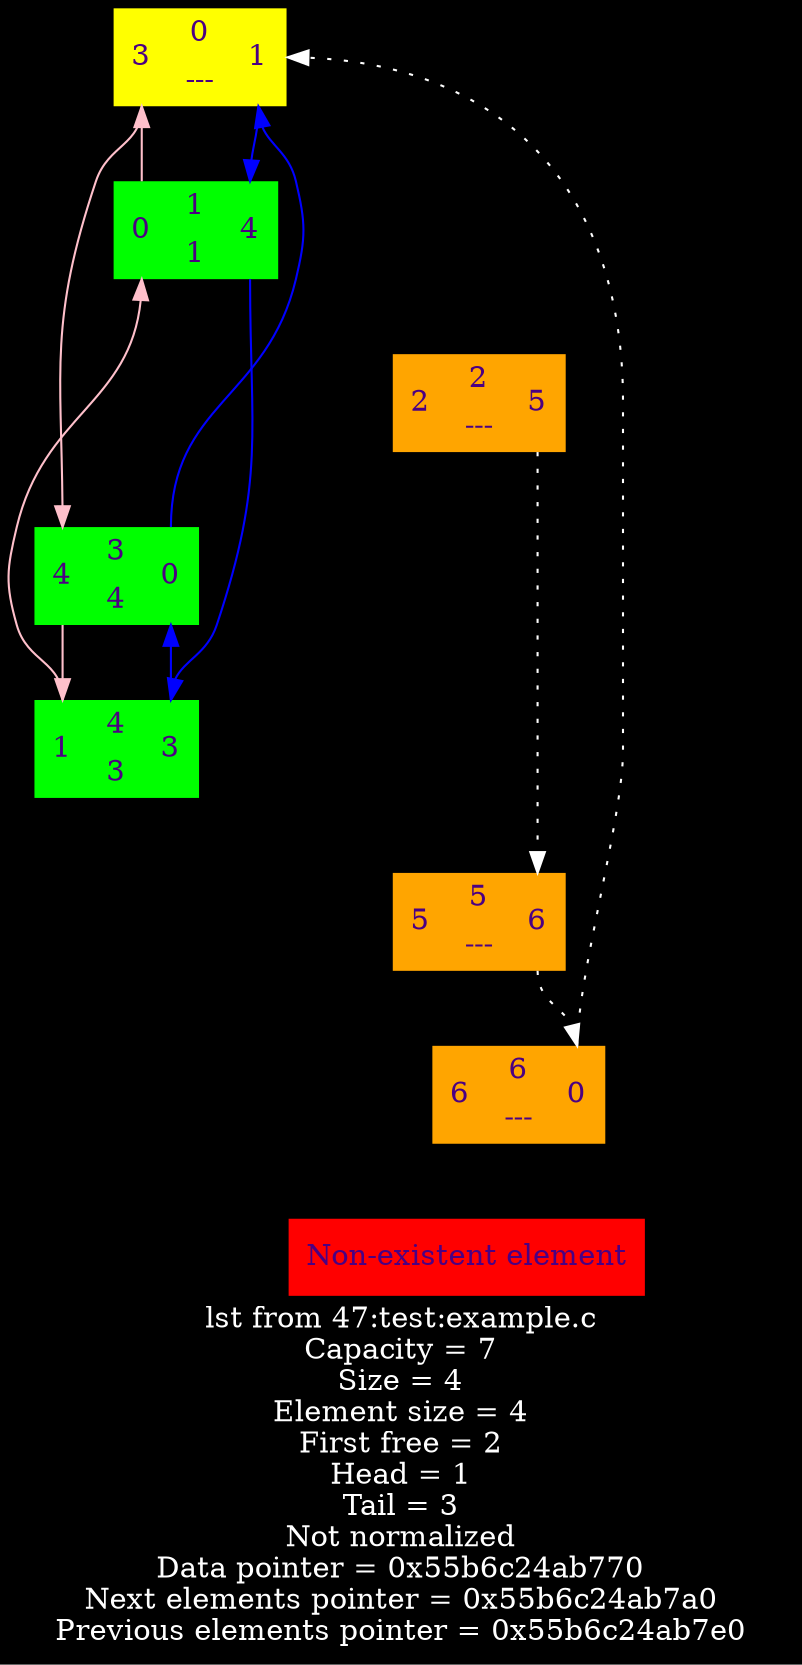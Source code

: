 digraph g {
	bgcolor = "black";
	node [color = "yellow", fontcolor = "indigo", style = "filled", shape = "record"];
	fontcolor = "white";
	label = "lst from 47:test:example.c\nCapacity = 7\nSize = 4\nElement size = 4\nFirst free = 2\nHead = 1\nTail = 3\nNot normalized\nData pointer = 0x55b6c24ab770\nNext elements pointer = 0x55b6c24ab7a0\nPrevious elements pointer = 0x55b6c24ab7e0";

	L0 [label = "<LP0> 3 | {0 | ---} | <LN0> 1"];
	L1 [color = "green",label = "<LP1> 0 | {1 | 1} | <LN1> 4"];
	L2 [color = "orange",label = "<LP2> 2 | {2 | ---} | <LN2> 5"];
	L3 [color = "green",label = "<LP3> 4 | {3 | 4} | <LN3> 0"];
	L4 [color = "green",label = "<LP4> 1 | {4 | 3} | <LN4> 3"];
	L5 [color = "orange",label = "<LP5> 5 | {5 | ---} | <LN5> 6"];
	L6 [color = "orange",label = "<LP6> 6 | {6 | ---} | <LN6> 0"];
	L7 [label = "Non-existent element", color = "red"];

	node [color = "black",fontcolor = "black"];
	LH0 -> LH1 -> LH2 -> LH3 -> LH4 -> LH5 -> LH6 -> LH7 [weight = 100];

	{rank = same; LH0; L0}
	{rank = same; LH1; L1}
	{rank = same; LH2; L2}
	{rank = same; LH3; L3}
	{rank = same; LH4; L4}
	{rank = same; LH5; L5}
	{rank = same; LH6; L6}
	{rank = same; LH7; L7}
	L0:<LN0> -> L1:<LN1> [color = "blue"];
	L0:<LP0> -> L3:<LP3> [color = "pink"];
	L1:<LN1> -> L4:<LN4> [color = "blue"];
	L1:<LP1> -> L0:<LP0> [color = "pink"];
	L2:<LN2> -> L5:<LN5> [color = "white", style = "dotted"];
	L3:<LN3> -> L0:<LN0> [color = "blue"];
	L3:<LP3> -> L4:<LP4> [color = "pink"];
	L4:<LN4> -> L3:<LN3> [color = "blue"];
	L4:<LP4> -> L1:<LP1> [color = "pink"];
	L5:<LN5> -> L6:<LN6> [color = "white", style = "dotted"];
	L6:<LN6> -> L0:<LN0> [color = "white", style = "dotted"];
}
